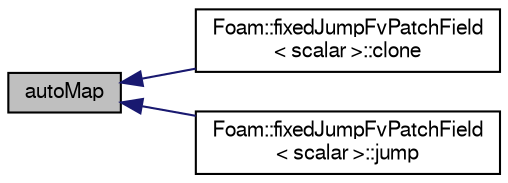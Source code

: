 digraph "autoMap"
{
  bgcolor="transparent";
  edge [fontname="FreeSans",fontsize="10",labelfontname="FreeSans",labelfontsize="10"];
  node [fontname="FreeSans",fontsize="10",shape=record];
  rankdir="LR";
  Node21 [label="autoMap",height=0.2,width=0.4,color="black", fillcolor="grey75", style="filled", fontcolor="black"];
  Node21 -> Node22 [dir="back",color="midnightblue",fontsize="10",style="solid",fontname="FreeSans"];
  Node22 [label="Foam::fixedJumpFvPatchField\l\< scalar \>::clone",height=0.2,width=0.4,color="black",URL="$a22102.html#a6dfbb046cc414bcb0ee27a1646815537",tooltip="Construct and return a clone setting internal field reference. "];
  Node21 -> Node23 [dir="back",color="midnightblue",fontsize="10",style="solid",fontname="FreeSans"];
  Node23 [label="Foam::fixedJumpFvPatchField\l\< scalar \>::jump",height=0.2,width=0.4,color="black",URL="$a22102.html#ab394b249d92968a32840683d596d42ff",tooltip="Return the \"jump\" across the patch. "];
}
